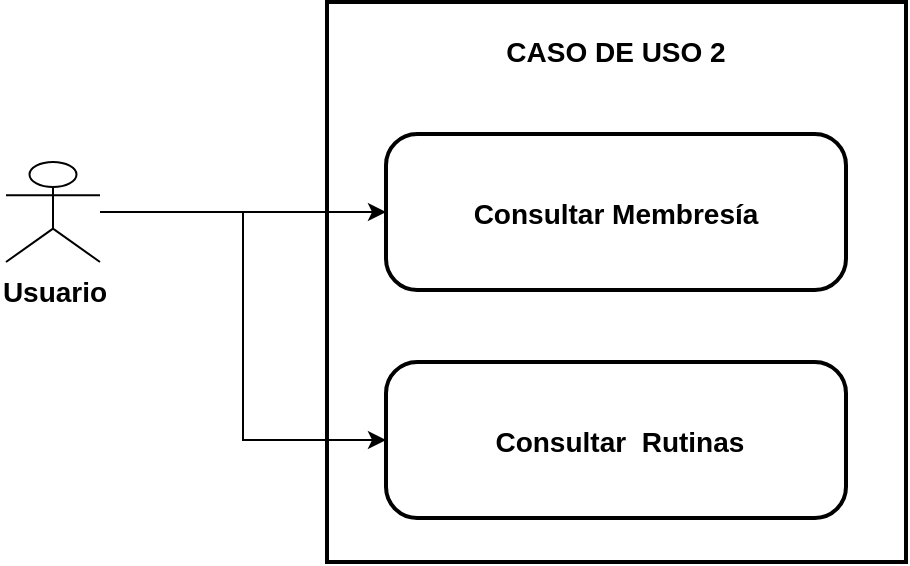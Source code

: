<mxfile version="28.0.6">
  <diagram name="Page-1" id="OaiO7w6Sf0vxr1lJYjuE">
    <mxGraphModel dx="1144" dy="660" grid="1" gridSize="10" guides="1" tooltips="1" connect="1" arrows="1" fold="1" page="1" pageScale="1" pageWidth="850" pageHeight="1100" math="0" shadow="0">
      <root>
        <mxCell id="0" />
        <mxCell id="1" parent="0" />
        <mxCell id="RKbEHSvGbEz8YsCMZxx_-2" value="" style="whiteSpace=wrap;strokeWidth=2;" vertex="1" parent="1">
          <mxGeometry x="340.5" y="140" width="289.5" height="280" as="geometry" />
        </mxCell>
        <mxCell id="glfEPSnLkb3MpeEq-05T-1" style="edgeStyle=orthogonalEdgeStyle;rounded=0;orthogonalLoop=1;jettySize=auto;html=1;exitX=1;exitY=0.5;exitDx=0;exitDy=0;entryX=0;entryY=0.5;entryDx=0;entryDy=0;" parent="1" source="glfEPSnLkb3MpeEq-05T-2" target="glfEPSnLkb3MpeEq-05T-3" edge="1">
          <mxGeometry relative="1" as="geometry" />
        </mxCell>
        <mxCell id="glfEPSnLkb3MpeEq-05T-6" style="edgeStyle=orthogonalEdgeStyle;rounded=0;orthogonalLoop=1;jettySize=auto;html=1;entryX=0;entryY=0.5;entryDx=0;entryDy=0;" parent="1" source="glfEPSnLkb3MpeEq-05T-2" target="glfEPSnLkb3MpeEq-05T-5" edge="1">
          <mxGeometry relative="1" as="geometry" />
        </mxCell>
        <mxCell id="glfEPSnLkb3MpeEq-05T-2" value="&lt;font style=&quot;font-size: 14px;&quot;&gt;&lt;b&gt;Usuario&lt;/b&gt;&lt;/font&gt;" style="shape=umlActor;verticalLabelPosition=bottom;verticalAlign=top;html=1;outlineConnect=0;" parent="1" vertex="1">
          <mxGeometry x="180" y="220" width="47" height="50" as="geometry" />
        </mxCell>
        <mxCell id="glfEPSnLkb3MpeEq-05T-3" value="Consultar Membresía" style="rounded=1;arcSize=20;strokeWidth=2;fontSize=14;fontStyle=1" parent="1" vertex="1">
          <mxGeometry x="370" y="206" width="230" height="78" as="geometry" />
        </mxCell>
        <mxCell id="glfEPSnLkb3MpeEq-05T-5" value=" Consultar  Rutinas" style="rounded=1;arcSize=20;strokeWidth=2;fontSize=14;fontStyle=1" parent="1" vertex="1">
          <mxGeometry x="370" y="320" width="230" height="78" as="geometry" />
        </mxCell>
        <mxCell id="RKbEHSvGbEz8YsCMZxx_-1" value="&lt;span class=&quot;MsoPlaceholderText&quot;&gt;&lt;span style=&quot;&quot; lang=&quot;ES-TRAD&quot;&gt;&lt;font face=&quot;Helvetica&quot; style=&quot;font-size: 14px;&quot;&gt;&lt;b style=&quot;&quot;&gt;CASO DE USO 2&lt;/b&gt;&lt;/font&gt;&lt;/span&gt;&lt;/span&gt;" style="text;html=1;align=center;verticalAlign=middle;whiteSpace=wrap;rounded=0;" vertex="1" parent="1">
          <mxGeometry x="410" y="140" width="150" height="50" as="geometry" />
        </mxCell>
      </root>
    </mxGraphModel>
  </diagram>
</mxfile>
